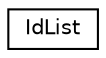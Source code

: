 digraph "Graphical Class Hierarchy"
{
 // LATEX_PDF_SIZE
  edge [fontname="Helvetica",fontsize="10",labelfontname="Helvetica",labelfontsize="10"];
  node [fontname="Helvetica",fontsize="10",shape=record];
  rankdir="LR";
  Node0 [label="IdList",height=0.2,width=0.4,color="black", fillcolor="white", style="filled",URL="$structIdList.html",tooltip=" "];
}
